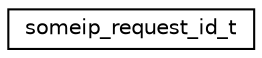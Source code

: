 digraph "Graphical Class Hierarchy"
{
 // LATEX_PDF_SIZE
  edge [fontname="Helvetica",fontsize="10",labelfontname="Helvetica",labelfontsize="10"];
  node [fontname="Helvetica",fontsize="10",shape=record];
  rankdir="LR";
  Node0 [label="someip_request_id_t",height=0.2,width=0.4,color="black", fillcolor="white", style="filled",URL="$structsomeip__request__id__t.html",tooltip="Structure of the Request ID."];
}
